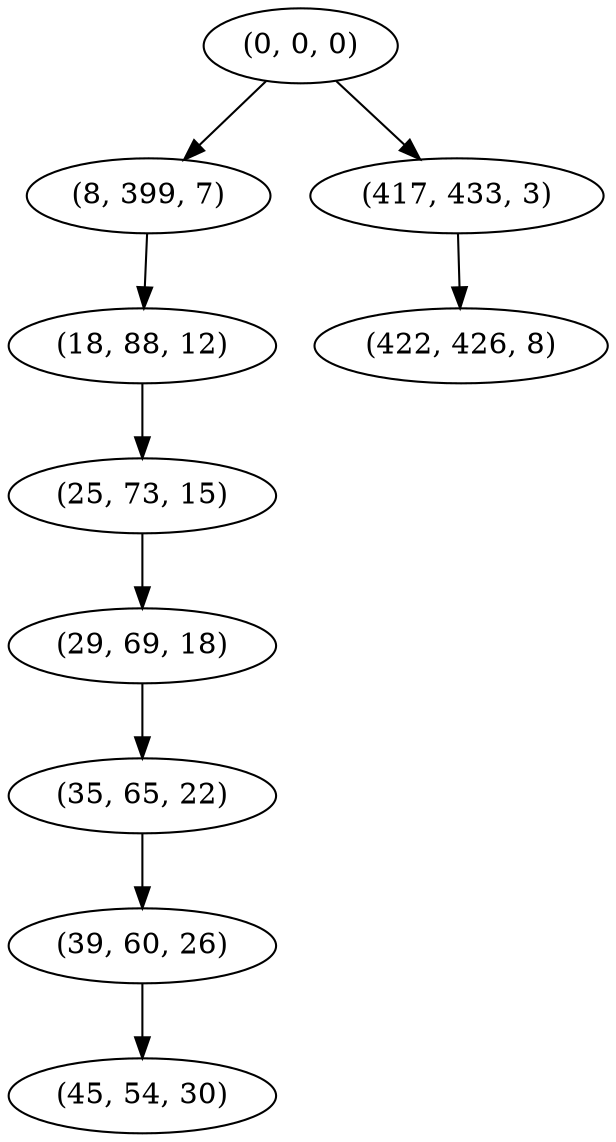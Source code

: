 digraph tree {
    "(0, 0, 0)";
    "(8, 399, 7)";
    "(18, 88, 12)";
    "(25, 73, 15)";
    "(29, 69, 18)";
    "(35, 65, 22)";
    "(39, 60, 26)";
    "(45, 54, 30)";
    "(417, 433, 3)";
    "(422, 426, 8)";
    "(0, 0, 0)" -> "(8, 399, 7)";
    "(0, 0, 0)" -> "(417, 433, 3)";
    "(8, 399, 7)" -> "(18, 88, 12)";
    "(18, 88, 12)" -> "(25, 73, 15)";
    "(25, 73, 15)" -> "(29, 69, 18)";
    "(29, 69, 18)" -> "(35, 65, 22)";
    "(35, 65, 22)" -> "(39, 60, 26)";
    "(39, 60, 26)" -> "(45, 54, 30)";
    "(417, 433, 3)" -> "(422, 426, 8)";
}
